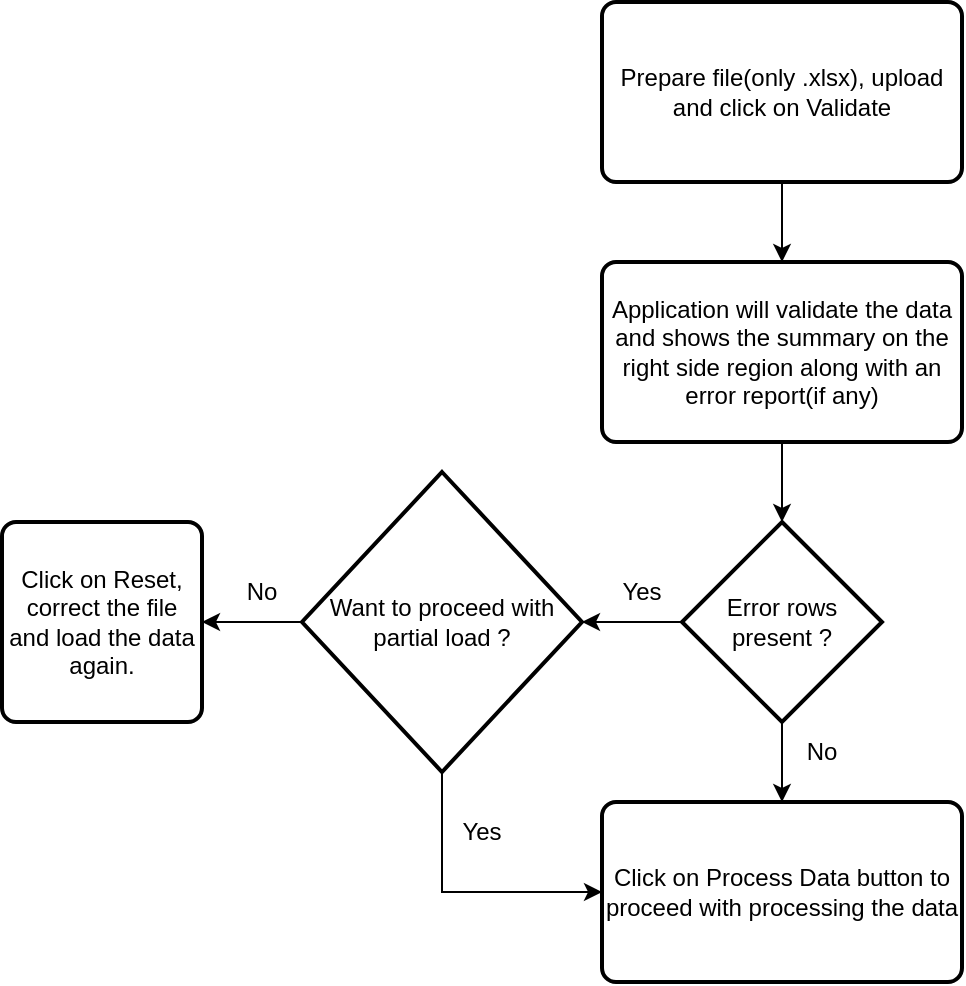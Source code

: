<mxfile version="20.8.8" type="github"><diagram name="Page-1" id="gRJRRZzL7MoVznYrvlMx"><mxGraphModel dx="1035" dy="465" grid="1" gridSize="10" guides="1" tooltips="1" connect="1" arrows="1" fold="1" page="1" pageScale="1" pageWidth="827" pageHeight="1169" math="0" shadow="0"><root><mxCell id="0"/><mxCell id="1" parent="0"/><mxCell id="wf22Gg7FwZ4APph0OcYJ-3" style="edgeStyle=orthogonalEdgeStyle;rounded=0;orthogonalLoop=1;jettySize=auto;html=1;entryX=0.5;entryY=0;entryDx=0;entryDy=0;" edge="1" parent="1" source="wf22Gg7FwZ4APph0OcYJ-1" target="wf22Gg7FwZ4APph0OcYJ-2"><mxGeometry relative="1" as="geometry"/></mxCell><mxCell id="wf22Gg7FwZ4APph0OcYJ-1" value="Prepare file(only .xlsx), upload and click on Validate" style="rounded=1;whiteSpace=wrap;html=1;absoluteArcSize=1;arcSize=14;strokeWidth=2;" vertex="1" parent="1"><mxGeometry x="350" y="70" width="180" height="90" as="geometry"/></mxCell><mxCell id="wf22Gg7FwZ4APph0OcYJ-9" style="edgeStyle=orthogonalEdgeStyle;rounded=0;orthogonalLoop=1;jettySize=auto;html=1;entryX=0.5;entryY=0;entryDx=0;entryDy=0;entryPerimeter=0;" edge="1" parent="1" source="wf22Gg7FwZ4APph0OcYJ-2" target="wf22Gg7FwZ4APph0OcYJ-4"><mxGeometry relative="1" as="geometry"/></mxCell><mxCell id="wf22Gg7FwZ4APph0OcYJ-2" value="Application will validate the data and shows the summary on the right side region along with an error report(if any)" style="rounded=1;whiteSpace=wrap;html=1;absoluteArcSize=1;arcSize=14;strokeWidth=2;" vertex="1" parent="1"><mxGeometry x="350" y="200" width="180" height="90" as="geometry"/></mxCell><mxCell id="wf22Gg7FwZ4APph0OcYJ-7" value="" style="edgeStyle=orthogonalEdgeStyle;rounded=0;orthogonalLoop=1;jettySize=auto;html=1;" edge="1" parent="1" source="wf22Gg7FwZ4APph0OcYJ-4" target="wf22Gg7FwZ4APph0OcYJ-6"><mxGeometry relative="1" as="geometry"/></mxCell><mxCell id="wf22Gg7FwZ4APph0OcYJ-10" style="edgeStyle=orthogonalEdgeStyle;rounded=0;orthogonalLoop=1;jettySize=auto;html=1;entryX=0.5;entryY=0;entryDx=0;entryDy=0;" edge="1" parent="1" source="wf22Gg7FwZ4APph0OcYJ-4" target="wf22Gg7FwZ4APph0OcYJ-5"><mxGeometry relative="1" as="geometry"/></mxCell><mxCell id="wf22Gg7FwZ4APph0OcYJ-4" value="Error rows present ?" style="strokeWidth=2;html=1;shape=mxgraph.flowchart.decision;whiteSpace=wrap;" vertex="1" parent="1"><mxGeometry x="390" y="330" width="100" height="100" as="geometry"/></mxCell><mxCell id="wf22Gg7FwZ4APph0OcYJ-5" value="Click on Process Data button to proceed with processing the data" style="rounded=1;whiteSpace=wrap;html=1;absoluteArcSize=1;arcSize=14;strokeWidth=2;" vertex="1" parent="1"><mxGeometry x="350" y="470" width="180" height="90" as="geometry"/></mxCell><mxCell id="wf22Gg7FwZ4APph0OcYJ-11" style="edgeStyle=orthogonalEdgeStyle;rounded=0;orthogonalLoop=1;jettySize=auto;html=1;entryX=0;entryY=0.5;entryDx=0;entryDy=0;exitX=0.5;exitY=1;exitDx=0;exitDy=0;exitPerimeter=0;" edge="1" parent="1" source="wf22Gg7FwZ4APph0OcYJ-6" target="wf22Gg7FwZ4APph0OcYJ-5"><mxGeometry relative="1" as="geometry"/></mxCell><mxCell id="wf22Gg7FwZ4APph0OcYJ-14" style="edgeStyle=orthogonalEdgeStyle;rounded=0;orthogonalLoop=1;jettySize=auto;html=1;exitX=0;exitY=0.5;exitDx=0;exitDy=0;exitPerimeter=0;entryX=1;entryY=0.5;entryDx=0;entryDy=0;" edge="1" parent="1" source="wf22Gg7FwZ4APph0OcYJ-6" target="wf22Gg7FwZ4APph0OcYJ-13"><mxGeometry relative="1" as="geometry"/></mxCell><mxCell id="wf22Gg7FwZ4APph0OcYJ-6" value="Want to proceed with partial load ?" style="strokeWidth=2;html=1;shape=mxgraph.flowchart.decision;whiteSpace=wrap;" vertex="1" parent="1"><mxGeometry x="200" y="305" width="140" height="150" as="geometry"/></mxCell><mxCell id="wf22Gg7FwZ4APph0OcYJ-13" value="Click on Reset, correct the file and load the data again." style="rounded=1;whiteSpace=wrap;html=1;absoluteArcSize=1;arcSize=14;strokeWidth=2;" vertex="1" parent="1"><mxGeometry x="50" y="330" width="100" height="100" as="geometry"/></mxCell><mxCell id="wf22Gg7FwZ4APph0OcYJ-15" value="Yes" style="text;html=1;strokeColor=none;fillColor=none;align=center;verticalAlign=middle;whiteSpace=wrap;rounded=0;" vertex="1" parent="1"><mxGeometry x="340" y="350" width="60" height="30" as="geometry"/></mxCell><mxCell id="wf22Gg7FwZ4APph0OcYJ-16" value="Yes" style="text;html=1;strokeColor=none;fillColor=none;align=center;verticalAlign=middle;whiteSpace=wrap;rounded=0;" vertex="1" parent="1"><mxGeometry x="260" y="470" width="60" height="30" as="geometry"/></mxCell><mxCell id="wf22Gg7FwZ4APph0OcYJ-17" value="No" style="text;html=1;strokeColor=none;fillColor=none;align=center;verticalAlign=middle;whiteSpace=wrap;rounded=0;" vertex="1" parent="1"><mxGeometry x="150" y="350" width="60" height="30" as="geometry"/></mxCell><mxCell id="wf22Gg7FwZ4APph0OcYJ-18" value="No" style="text;html=1;strokeColor=none;fillColor=none;align=center;verticalAlign=middle;whiteSpace=wrap;rounded=0;" vertex="1" parent="1"><mxGeometry x="430" y="430" width="60" height="30" as="geometry"/></mxCell></root></mxGraphModel></diagram></mxfile>